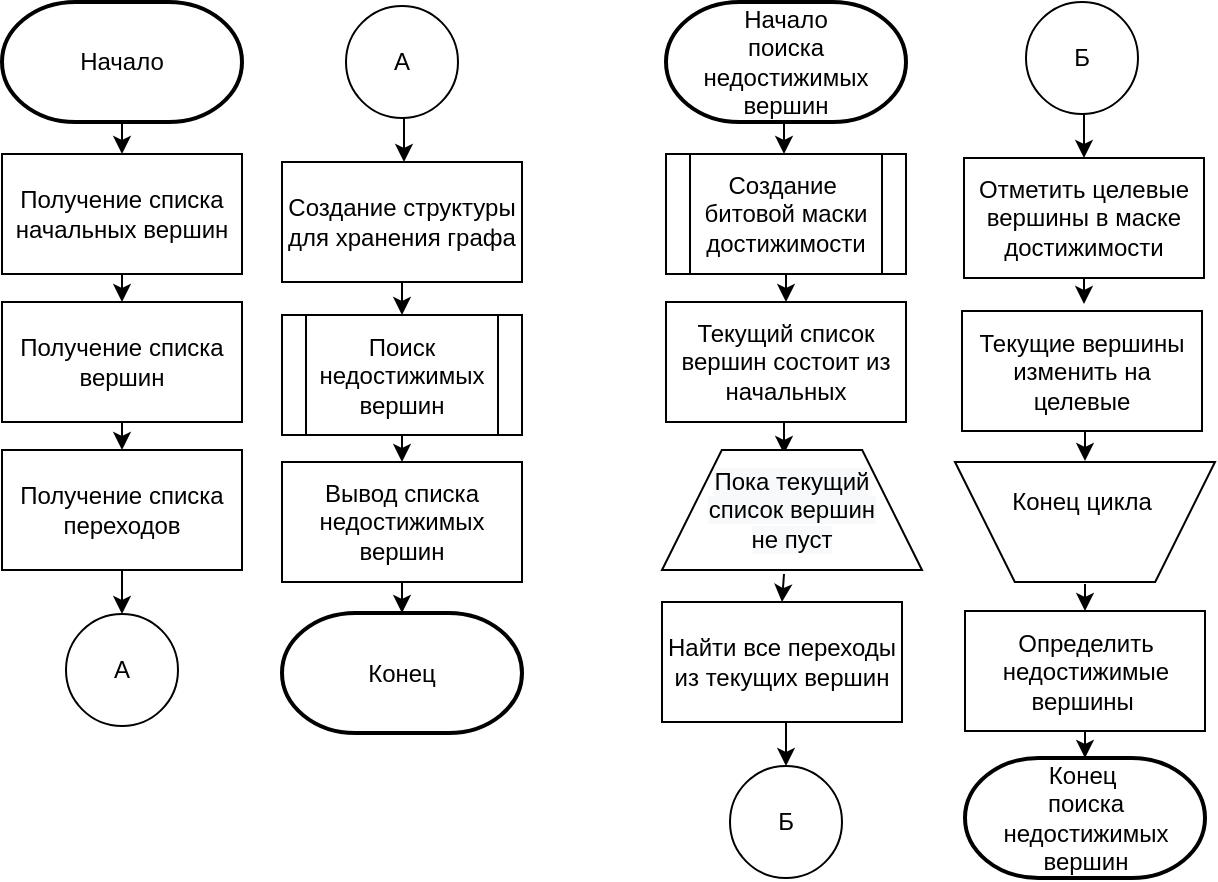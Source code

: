 <mxfile version="13.9.9" type="device"><diagram id="Ndgf7iwn4MwE6Y_oIwSr" name="Страница 1"><mxGraphModel dx="1086" dy="806" grid="1" gridSize="10" guides="1" tooltips="1" connect="1" arrows="1" fold="1" page="1" pageScale="1" pageWidth="827" pageHeight="1169" math="0" shadow="0"><root><mxCell id="0"/><mxCell id="1" parent="0"/><mxCell id="hjCoGtT6_Jk6fuygMuUc-2" value="" style="verticalLabelPosition=bottom;verticalAlign=top;html=1;shape=trapezoid;perimeter=trapezoidPerimeter;whiteSpace=wrap;size=0.23;arcSize=10;flipV=1;" vertex="1" parent="1"><mxGeometry x="576.5" y="483" width="130" height="60" as="geometry"/></mxCell><mxCell id="i3D9HDcgGta-MDePO3SZ-1" value="Начало" style="strokeWidth=2;html=1;shape=mxgraph.flowchart.terminator;whiteSpace=wrap;" parent="1" vertex="1"><mxGeometry x="100" y="253" width="120" height="60" as="geometry"/></mxCell><mxCell id="i3D9HDcgGta-MDePO3SZ-2" value="Получение списка начальных вершин" style="rounded=0;whiteSpace=wrap;html=1;" parent="1" vertex="1"><mxGeometry x="100" y="329" width="120" height="60" as="geometry"/></mxCell><mxCell id="i3D9HDcgGta-MDePO3SZ-3" value="Получение списка вершин" style="rounded=0;whiteSpace=wrap;html=1;" parent="1" vertex="1"><mxGeometry x="100" y="403" width="120" height="60" as="geometry"/></mxCell><mxCell id="i3D9HDcgGta-MDePO3SZ-4" value="Получение списка переходов" style="rounded=0;whiteSpace=wrap;html=1;" parent="1" vertex="1"><mxGeometry x="100" y="477" width="120" height="60" as="geometry"/></mxCell><mxCell id="i3D9HDcgGta-MDePO3SZ-5" value="" style="endArrow=classic;html=1;exitX=0.5;exitY=1;exitDx=0;exitDy=0;exitPerimeter=0;entryX=0.5;entryY=0;entryDx=0;entryDy=0;" parent="1" source="i3D9HDcgGta-MDePO3SZ-1" target="i3D9HDcgGta-MDePO3SZ-2" edge="1"><mxGeometry width="50" height="50" relative="1" as="geometry"><mxPoint x="280" y="413" as="sourcePoint"/><mxPoint x="330" y="363" as="targetPoint"/></mxGeometry></mxCell><mxCell id="i3D9HDcgGta-MDePO3SZ-6" value="" style="endArrow=classic;html=1;exitX=0.5;exitY=1;exitDx=0;exitDy=0;entryX=0.5;entryY=0;entryDx=0;entryDy=0;" parent="1" source="i3D9HDcgGta-MDePO3SZ-2" target="i3D9HDcgGta-MDePO3SZ-3" edge="1"><mxGeometry width="50" height="50" relative="1" as="geometry"><mxPoint x="350" y="443" as="sourcePoint"/><mxPoint x="400" y="393" as="targetPoint"/></mxGeometry></mxCell><mxCell id="i3D9HDcgGta-MDePO3SZ-7" value="" style="endArrow=classic;html=1;exitX=0.5;exitY=1;exitDx=0;exitDy=0;" parent="1" source="i3D9HDcgGta-MDePO3SZ-3" target="i3D9HDcgGta-MDePO3SZ-4" edge="1"><mxGeometry width="50" height="50" relative="1" as="geometry"><mxPoint x="300" y="543" as="sourcePoint"/><mxPoint x="350" y="493" as="targetPoint"/></mxGeometry></mxCell><mxCell id="i3D9HDcgGta-MDePO3SZ-14" value="" style="endArrow=classic;html=1;exitX=0.5;exitY=1;exitDx=0;exitDy=0;exitPerimeter=0;entryX=0.5;entryY=0;entryDx=0;entryDy=0;" parent="1" target="i3D9HDcgGta-MDePO3SZ-52" edge="1"><mxGeometry width="50" height="50" relative="1" as="geometry"><mxPoint x="491" y="539" as="sourcePoint"/><mxPoint x="491" y="554" as="targetPoint"/></mxGeometry></mxCell><mxCell id="i3D9HDcgGta-MDePO3SZ-15" value="" style="endArrow=classic;html=1;exitX=0.5;exitY=1;exitDx=0;exitDy=0;entryX=0.5;entryY=0;entryDx=0;entryDy=0;" parent="1" edge="1"><mxGeometry width="50" height="50" relative="1" as="geometry"><mxPoint x="641.5" y="467.5" as="sourcePoint"/><mxPoint x="641.5" y="482.5" as="targetPoint"/></mxGeometry></mxCell><mxCell id="i3D9HDcgGta-MDePO3SZ-19" value="" style="endArrow=classic;html=1;entryX=0.5;entryY=0;entryDx=0;entryDy=0;exitX=0.5;exitY=1;exitDx=0;exitDy=0;" parent="1" source="i3D9HDcgGta-MDePO3SZ-44" target="i3D9HDcgGta-MDePO3SZ-22" edge="1"><mxGeometry width="50" height="50" relative="1" as="geometry"><mxPoint x="300" y="429.5" as="sourcePoint"/><mxPoint x="300" y="330.5" as="targetPoint"/></mxGeometry></mxCell><mxCell id="i3D9HDcgGta-MDePO3SZ-20" value="" style="endArrow=classic;html=1;exitX=0.5;exitY=1;exitDx=0;exitDy=0;exitPerimeter=0;entryX=0.5;entryY=0;entryDx=0;entryDy=0;entryPerimeter=0;" parent="1" edge="1"><mxGeometry width="50" height="50" relative="1" as="geometry"><mxPoint x="491" y="463" as="sourcePoint"/><mxPoint x="491" y="479" as="targetPoint"/></mxGeometry></mxCell><mxCell id="i3D9HDcgGta-MDePO3SZ-21" value="" style="endArrow=classic;html=1;exitX=0.5;exitY=0;exitDx=0;exitDy=0;exitPerimeter=0;entryX=0.5;entryY=0;entryDx=0;entryDy=0;" parent="1" target="i3D9HDcgGta-MDePO3SZ-24" edge="1"><mxGeometry width="50" height="50" relative="1" as="geometry"><mxPoint x="641.5" y="544" as="sourcePoint"/><mxPoint x="641.5" y="563" as="targetPoint"/></mxGeometry></mxCell><mxCell id="i3D9HDcgGta-MDePO3SZ-22" value="Поиск недостижимых вершин" style="shape=process;whiteSpace=wrap;html=1;backgroundOutline=1;" parent="1" vertex="1"><mxGeometry x="240" y="409.5" width="120" height="60" as="geometry"/></mxCell><mxCell id="i3D9HDcgGta-MDePO3SZ-24" value="Определить недостижимые вершины&amp;nbsp;" style="rounded=0;whiteSpace=wrap;html=1;" parent="1" vertex="1"><mxGeometry x="581.5" y="557.5" width="120" height="60" as="geometry"/></mxCell><mxCell id="i3D9HDcgGta-MDePO3SZ-27" value="" style="endArrow=classic;html=1;exitX=0.5;exitY=1;exitDx=0;exitDy=0;entryX=0.5;entryY=0;entryDx=0;entryDy=0;" parent="1" source="i3D9HDcgGta-MDePO3SZ-22" target="i3D9HDcgGta-MDePO3SZ-28" edge="1"><mxGeometry width="50" height="50" relative="1" as="geometry"><mxPoint x="170" y="598.5" as="sourcePoint"/><mxPoint x="300" y="508.5" as="targetPoint"/></mxGeometry></mxCell><mxCell id="i3D9HDcgGta-MDePO3SZ-28" value="Вывод списка недостижимых вершин" style="rounded=0;whiteSpace=wrap;html=1;" parent="1" vertex="1"><mxGeometry x="240" y="483" width="120" height="60" as="geometry"/></mxCell><mxCell id="i3D9HDcgGta-MDePO3SZ-29" value="Конец" style="strokeWidth=2;html=1;shape=mxgraph.flowchart.terminator;whiteSpace=wrap;" parent="1" vertex="1"><mxGeometry x="240" y="558.5" width="120" height="60" as="geometry"/></mxCell><mxCell id="i3D9HDcgGta-MDePO3SZ-30" value="" style="endArrow=classic;html=1;exitX=0.5;exitY=1;exitDx=0;exitDy=0;entryX=0.5;entryY=0;entryDx=0;entryDy=0;entryPerimeter=0;" parent="1" source="i3D9HDcgGta-MDePO3SZ-28" target="i3D9HDcgGta-MDePO3SZ-29" edge="1"><mxGeometry width="50" height="50" relative="1" as="geometry"><mxPoint x="130" y="668.5" as="sourcePoint"/><mxPoint x="180" y="618.5" as="targetPoint"/></mxGeometry></mxCell><mxCell id="i3D9HDcgGta-MDePO3SZ-59" style="edgeStyle=orthogonalEdgeStyle;rounded=0;orthogonalLoop=1;jettySize=auto;html=1;exitX=0.5;exitY=1;exitDx=0;exitDy=0;exitPerimeter=0;entryX=0.5;entryY=0;entryDx=0;entryDy=0;" parent="1" source="i3D9HDcgGta-MDePO3SZ-31" edge="1"><mxGeometry relative="1" as="geometry"><mxPoint x="491" y="329" as="targetPoint"/></mxGeometry></mxCell><mxCell id="i3D9HDcgGta-MDePO3SZ-31" value="Начало &lt;br&gt;поиска недостижимых вершин" style="strokeWidth=2;html=1;shape=mxgraph.flowchart.terminator;whiteSpace=wrap;" parent="1" vertex="1"><mxGeometry x="432" y="253" width="120" height="60" as="geometry"/></mxCell><mxCell id="i3D9HDcgGta-MDePO3SZ-32" value="Конец&amp;nbsp;&lt;br&gt;поиска недостижимых вершин" style="strokeWidth=2;html=1;shape=mxgraph.flowchart.terminator;whiteSpace=wrap;" parent="1" vertex="1"><mxGeometry x="581.5" y="631" width="120" height="60" as="geometry"/></mxCell><mxCell id="i3D9HDcgGta-MDePO3SZ-44" value="Создание структуры для хранения графа" style="rounded=0;whiteSpace=wrap;html=1;" parent="1" vertex="1"><mxGeometry x="240" y="333" width="120" height="60" as="geometry"/></mxCell><mxCell id="i3D9HDcgGta-MDePO3SZ-46" value="Конец цикла" style="text;html=1;strokeColor=none;fillColor=none;align=center;verticalAlign=middle;whiteSpace=wrap;rounded=0;" parent="1" vertex="1"><mxGeometry x="594.5" y="493" width="90" height="20" as="geometry"/></mxCell><mxCell id="i3D9HDcgGta-MDePO3SZ-58" style="edgeStyle=orthogonalEdgeStyle;rounded=0;orthogonalLoop=1;jettySize=auto;html=1;exitX=0.5;exitY=1;exitDx=0;exitDy=0;entryX=0.5;entryY=0;entryDx=0;entryDy=0;" parent="1" target="i3D9HDcgGta-MDePO3SZ-50" edge="1"><mxGeometry relative="1" as="geometry"><mxPoint x="491" y="389" as="sourcePoint"/></mxGeometry></mxCell><mxCell id="i3D9HDcgGta-MDePO3SZ-50" value="Текущий список вершин состоит из начальных" style="rounded=0;whiteSpace=wrap;html=1;" parent="1" vertex="1"><mxGeometry x="432" y="403" width="120" height="60" as="geometry"/></mxCell><mxCell id="i3D9HDcgGta-MDePO3SZ-56" style="edgeStyle=orthogonalEdgeStyle;rounded=0;orthogonalLoop=1;jettySize=auto;html=1;exitX=0.5;exitY=1;exitDx=0;exitDy=0;" parent="1" source="i3D9HDcgGta-MDePO3SZ-51" edge="1"><mxGeometry relative="1" as="geometry"><mxPoint x="641" y="404" as="targetPoint"/></mxGeometry></mxCell><mxCell id="i3D9HDcgGta-MDePO3SZ-51" value="Отметить целевые вершины в маске достижимости" style="rounded=0;whiteSpace=wrap;html=1;" parent="1" vertex="1"><mxGeometry x="581" y="331" width="120" height="60" as="geometry"/></mxCell><mxCell id="9slV-tafi3GG5OsQMWoc-2" style="edgeStyle=orthogonalEdgeStyle;rounded=0;orthogonalLoop=1;jettySize=auto;html=1;exitX=0.5;exitY=1;exitDx=0;exitDy=0;entryX=0.5;entryY=0;entryDx=0;entryDy=0;" parent="1" source="i3D9HDcgGta-MDePO3SZ-52" target="9slV-tafi3GG5OsQMWoc-1" edge="1"><mxGeometry relative="1" as="geometry"/></mxCell><mxCell id="i3D9HDcgGta-MDePO3SZ-52" value="Найти все переходы из текущих вершин" style="rounded=0;whiteSpace=wrap;html=1;" parent="1" vertex="1"><mxGeometry x="430" y="553" width="120" height="60" as="geometry"/></mxCell><mxCell id="i3D9HDcgGta-MDePO3SZ-57" value="" style="endArrow=classic;html=1;exitX=0.5;exitY=1;exitDx=0;exitDy=0;" parent="1" source="i3D9HDcgGta-MDePO3SZ-24" target="i3D9HDcgGta-MDePO3SZ-32" edge="1"><mxGeometry width="50" height="50" relative="1" as="geometry"><mxPoint x="721" y="644" as="sourcePoint"/><mxPoint x="771" y="594" as="targetPoint"/></mxGeometry></mxCell><mxCell id="i3D9HDcgGta-MDePO3SZ-117" value="Текущие вершины изменить на целевые" style="rounded=0;whiteSpace=wrap;html=1;" parent="1" vertex="1"><mxGeometry x="580" y="407.5" width="120" height="60" as="geometry"/></mxCell><mxCell id="9slV-tafi3GG5OsQMWoc-1" value="Б" style="ellipse;whiteSpace=wrap;html=1;aspect=fixed;" parent="1" vertex="1"><mxGeometry x="464" y="635" width="56" height="56" as="geometry"/></mxCell><mxCell id="9slV-tafi3GG5OsQMWoc-4" style="edgeStyle=orthogonalEdgeStyle;rounded=0;orthogonalLoop=1;jettySize=auto;html=1;exitX=0.5;exitY=1;exitDx=0;exitDy=0;entryX=0.5;entryY=0;entryDx=0;entryDy=0;" parent="1" source="9slV-tafi3GG5OsQMWoc-3" target="i3D9HDcgGta-MDePO3SZ-51" edge="1"><mxGeometry relative="1" as="geometry"/></mxCell><mxCell id="9slV-tafi3GG5OsQMWoc-3" value="Б" style="ellipse;whiteSpace=wrap;html=1;aspect=fixed;" parent="1" vertex="1"><mxGeometry x="612" y="253" width="56" height="56" as="geometry"/></mxCell><mxCell id="9slV-tafi3GG5OsQMWoc-5" style="edgeStyle=orthogonalEdgeStyle;rounded=0;orthogonalLoop=1;jettySize=auto;html=1;exitX=0.5;exitY=1;exitDx=0;exitDy=0;entryX=0.5;entryY=0;entryDx=0;entryDy=0;" parent="1" target="9slV-tafi3GG5OsQMWoc-6" edge="1"><mxGeometry relative="1" as="geometry"><mxPoint x="158" y="537" as="sourcePoint"/></mxGeometry></mxCell><mxCell id="9slV-tafi3GG5OsQMWoc-6" value="А" style="ellipse;whiteSpace=wrap;html=1;aspect=fixed;" parent="1" vertex="1"><mxGeometry x="132" y="559" width="56" height="56" as="geometry"/></mxCell><mxCell id="9slV-tafi3GG5OsQMWoc-7" style="edgeStyle=orthogonalEdgeStyle;rounded=0;orthogonalLoop=1;jettySize=auto;html=1;exitX=0.5;exitY=1;exitDx=0;exitDy=0;entryX=0.5;entryY=0;entryDx=0;entryDy=0;" parent="1" source="9slV-tafi3GG5OsQMWoc-8" edge="1"><mxGeometry relative="1" as="geometry"><mxPoint x="301" y="333" as="targetPoint"/></mxGeometry></mxCell><mxCell id="9slV-tafi3GG5OsQMWoc-8" value="А" style="ellipse;whiteSpace=wrap;html=1;aspect=fixed;" parent="1" vertex="1"><mxGeometry x="272" y="255" width="56" height="56" as="geometry"/></mxCell><mxCell id="hjCoGtT6_Jk6fuygMuUc-1" value="Создание&amp;nbsp;&lt;br&gt;битовой маски достижимости" style="shape=process;whiteSpace=wrap;html=1;backgroundOutline=1;" vertex="1" parent="1"><mxGeometry x="432" y="329" width="120" height="60" as="geometry"/></mxCell><mxCell id="hjCoGtT6_Jk6fuygMuUc-3" value="" style="verticalLabelPosition=bottom;verticalAlign=top;html=1;shape=trapezoid;perimeter=trapezoidPerimeter;whiteSpace=wrap;size=0.23;arcSize=10;flipV=1;rotation=-180;" vertex="1" parent="1"><mxGeometry x="430" y="477" width="130" height="60" as="geometry"/></mxCell><mxCell id="hjCoGtT6_Jk6fuygMuUc-4" value="&#10;&#10;&lt;span style=&quot;color: rgb(0, 0, 0); font-family: helvetica; font-size: 12px; font-style: normal; font-weight: 400; letter-spacing: normal; text-align: center; text-indent: 0px; text-transform: none; word-spacing: 0px; background-color: rgb(248, 249, 250); display: inline; float: none;&quot;&gt;Пока текущий список вершин не пуст&lt;/span&gt;&#10;&#10;" style="text;html=1;strokeColor=none;fillColor=none;align=center;verticalAlign=middle;whiteSpace=wrap;rounded=0;" vertex="1" parent="1"><mxGeometry x="450" y="497" width="90" height="20" as="geometry"/></mxCell></root></mxGraphModel></diagram></mxfile>